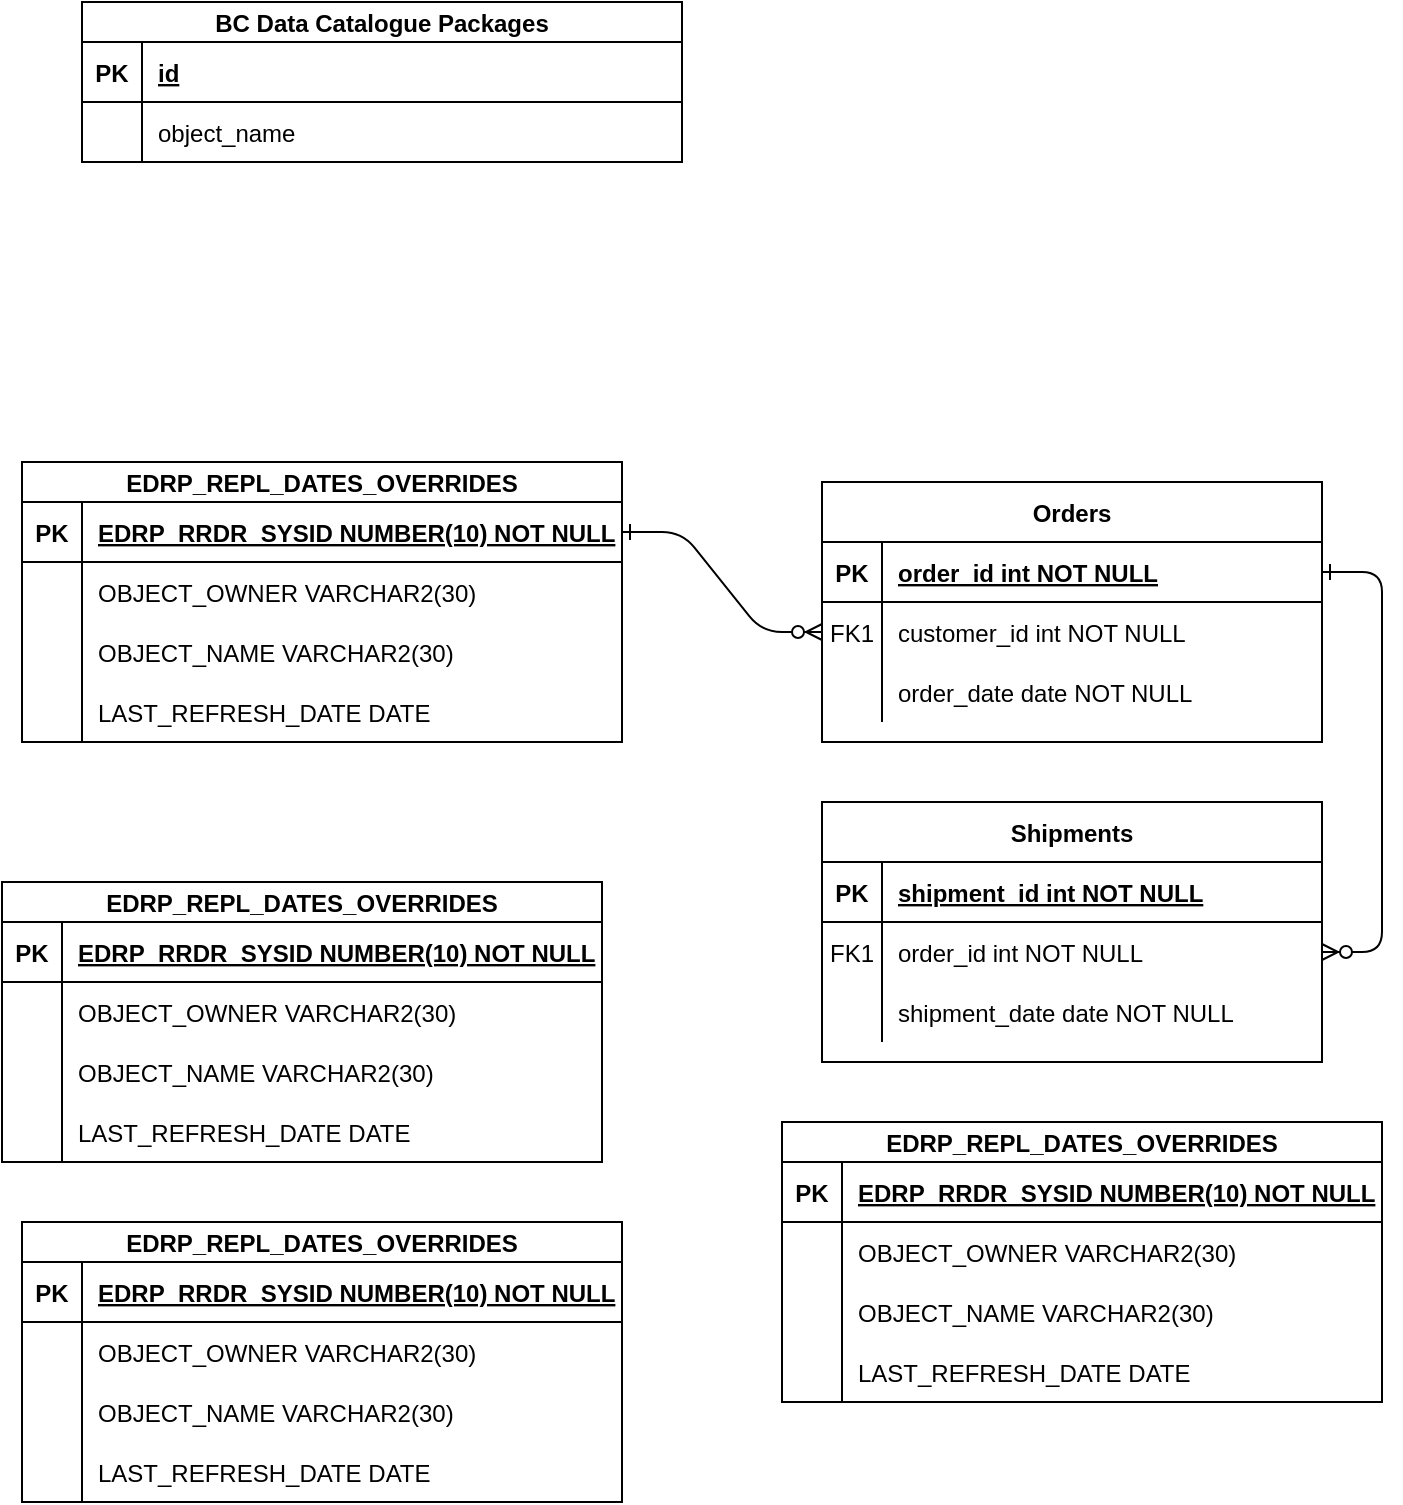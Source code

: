 <mxfile version="13.7.7" type="github">
  <diagram id="R2lEEEUBdFMjLlhIrx00" name="Page-1">
    <mxGraphModel dx="1550" dy="1813" grid="1" gridSize="10" guides="1" tooltips="1" connect="1" arrows="1" fold="1" page="1" pageScale="1" pageWidth="850" pageHeight="1100" math="0" shadow="0" extFonts="Permanent Marker^https://fonts.googleapis.com/css?family=Permanent+Marker">
      <root>
        <mxCell id="0" />
        <mxCell id="1" parent="0" />
        <mxCell id="C-vyLk0tnHw3VtMMgP7b-1" value="" style="edgeStyle=entityRelationEdgeStyle;endArrow=ERzeroToMany;startArrow=ERone;endFill=1;startFill=0;" parent="1" source="C-vyLk0tnHw3VtMMgP7b-24" target="C-vyLk0tnHw3VtMMgP7b-6" edge="1">
          <mxGeometry width="100" height="100" relative="1" as="geometry">
            <mxPoint x="340" y="720" as="sourcePoint" />
            <mxPoint x="440" y="620" as="targetPoint" />
          </mxGeometry>
        </mxCell>
        <mxCell id="C-vyLk0tnHw3VtMMgP7b-12" value="" style="edgeStyle=entityRelationEdgeStyle;endArrow=ERzeroToMany;startArrow=ERone;endFill=1;startFill=0;" parent="1" source="C-vyLk0tnHw3VtMMgP7b-3" target="C-vyLk0tnHw3VtMMgP7b-17" edge="1">
          <mxGeometry width="100" height="100" relative="1" as="geometry">
            <mxPoint x="400" y="180" as="sourcePoint" />
            <mxPoint x="460" y="205" as="targetPoint" />
          </mxGeometry>
        </mxCell>
        <mxCell id="C-vyLk0tnHw3VtMMgP7b-2" value="Orders" style="shape=table;startSize=30;container=1;collapsible=1;childLayout=tableLayout;fixedRows=1;rowLines=0;fontStyle=1;align=center;resizeLast=1;" parent="1" vertex="1">
          <mxGeometry x="450" y="120" width="250" height="130" as="geometry" />
        </mxCell>
        <mxCell id="C-vyLk0tnHw3VtMMgP7b-3" value="" style="shape=partialRectangle;collapsible=0;dropTarget=0;pointerEvents=0;fillColor=none;points=[[0,0.5],[1,0.5]];portConstraint=eastwest;top=0;left=0;right=0;bottom=1;" parent="C-vyLk0tnHw3VtMMgP7b-2" vertex="1">
          <mxGeometry y="30" width="250" height="30" as="geometry" />
        </mxCell>
        <mxCell id="C-vyLk0tnHw3VtMMgP7b-4" value="PK" style="shape=partialRectangle;overflow=hidden;connectable=0;fillColor=none;top=0;left=0;bottom=0;right=0;fontStyle=1;" parent="C-vyLk0tnHw3VtMMgP7b-3" vertex="1">
          <mxGeometry width="30" height="30" as="geometry" />
        </mxCell>
        <mxCell id="C-vyLk0tnHw3VtMMgP7b-5" value="order_id int NOT NULL " style="shape=partialRectangle;overflow=hidden;connectable=0;fillColor=none;top=0;left=0;bottom=0;right=0;align=left;spacingLeft=6;fontStyle=5;" parent="C-vyLk0tnHw3VtMMgP7b-3" vertex="1">
          <mxGeometry x="30" width="220" height="30" as="geometry" />
        </mxCell>
        <mxCell id="C-vyLk0tnHw3VtMMgP7b-6" value="" style="shape=partialRectangle;collapsible=0;dropTarget=0;pointerEvents=0;fillColor=none;points=[[0,0.5],[1,0.5]];portConstraint=eastwest;top=0;left=0;right=0;bottom=0;" parent="C-vyLk0tnHw3VtMMgP7b-2" vertex="1">
          <mxGeometry y="60" width="250" height="30" as="geometry" />
        </mxCell>
        <mxCell id="C-vyLk0tnHw3VtMMgP7b-7" value="FK1" style="shape=partialRectangle;overflow=hidden;connectable=0;fillColor=none;top=0;left=0;bottom=0;right=0;" parent="C-vyLk0tnHw3VtMMgP7b-6" vertex="1">
          <mxGeometry width="30" height="30" as="geometry" />
        </mxCell>
        <mxCell id="C-vyLk0tnHw3VtMMgP7b-8" value="customer_id int NOT NULL" style="shape=partialRectangle;overflow=hidden;connectable=0;fillColor=none;top=0;left=0;bottom=0;right=0;align=left;spacingLeft=6;" parent="C-vyLk0tnHw3VtMMgP7b-6" vertex="1">
          <mxGeometry x="30" width="220" height="30" as="geometry" />
        </mxCell>
        <mxCell id="C-vyLk0tnHw3VtMMgP7b-9" value="" style="shape=partialRectangle;collapsible=0;dropTarget=0;pointerEvents=0;fillColor=none;points=[[0,0.5],[1,0.5]];portConstraint=eastwest;top=0;left=0;right=0;bottom=0;" parent="C-vyLk0tnHw3VtMMgP7b-2" vertex="1">
          <mxGeometry y="90" width="250" height="30" as="geometry" />
        </mxCell>
        <mxCell id="C-vyLk0tnHw3VtMMgP7b-10" value="" style="shape=partialRectangle;overflow=hidden;connectable=0;fillColor=none;top=0;left=0;bottom=0;right=0;" parent="C-vyLk0tnHw3VtMMgP7b-9" vertex="1">
          <mxGeometry width="30" height="30" as="geometry" />
        </mxCell>
        <mxCell id="C-vyLk0tnHw3VtMMgP7b-11" value="order_date date NOT NULL" style="shape=partialRectangle;overflow=hidden;connectable=0;fillColor=none;top=0;left=0;bottom=0;right=0;align=left;spacingLeft=6;" parent="C-vyLk0tnHw3VtMMgP7b-9" vertex="1">
          <mxGeometry x="30" width="220" height="30" as="geometry" />
        </mxCell>
        <mxCell id="C-vyLk0tnHw3VtMMgP7b-13" value="Shipments" style="shape=table;startSize=30;container=1;collapsible=1;childLayout=tableLayout;fixedRows=1;rowLines=0;fontStyle=1;align=center;resizeLast=1;" parent="1" vertex="1">
          <mxGeometry x="450" y="280" width="250" height="130" as="geometry" />
        </mxCell>
        <mxCell id="C-vyLk0tnHw3VtMMgP7b-14" value="" style="shape=partialRectangle;collapsible=0;dropTarget=0;pointerEvents=0;fillColor=none;points=[[0,0.5],[1,0.5]];portConstraint=eastwest;top=0;left=0;right=0;bottom=1;" parent="C-vyLk0tnHw3VtMMgP7b-13" vertex="1">
          <mxGeometry y="30" width="250" height="30" as="geometry" />
        </mxCell>
        <mxCell id="C-vyLk0tnHw3VtMMgP7b-15" value="PK" style="shape=partialRectangle;overflow=hidden;connectable=0;fillColor=none;top=0;left=0;bottom=0;right=0;fontStyle=1;" parent="C-vyLk0tnHw3VtMMgP7b-14" vertex="1">
          <mxGeometry width="30" height="30" as="geometry" />
        </mxCell>
        <mxCell id="C-vyLk0tnHw3VtMMgP7b-16" value="shipment_id int NOT NULL " style="shape=partialRectangle;overflow=hidden;connectable=0;fillColor=none;top=0;left=0;bottom=0;right=0;align=left;spacingLeft=6;fontStyle=5;" parent="C-vyLk0tnHw3VtMMgP7b-14" vertex="1">
          <mxGeometry x="30" width="220" height="30" as="geometry" />
        </mxCell>
        <mxCell id="C-vyLk0tnHw3VtMMgP7b-17" value="" style="shape=partialRectangle;collapsible=0;dropTarget=0;pointerEvents=0;fillColor=none;points=[[0,0.5],[1,0.5]];portConstraint=eastwest;top=0;left=0;right=0;bottom=0;" parent="C-vyLk0tnHw3VtMMgP7b-13" vertex="1">
          <mxGeometry y="60" width="250" height="30" as="geometry" />
        </mxCell>
        <mxCell id="C-vyLk0tnHw3VtMMgP7b-18" value="FK1" style="shape=partialRectangle;overflow=hidden;connectable=0;fillColor=none;top=0;left=0;bottom=0;right=0;" parent="C-vyLk0tnHw3VtMMgP7b-17" vertex="1">
          <mxGeometry width="30" height="30" as="geometry" />
        </mxCell>
        <mxCell id="C-vyLk0tnHw3VtMMgP7b-19" value="order_id int NOT NULL" style="shape=partialRectangle;overflow=hidden;connectable=0;fillColor=none;top=0;left=0;bottom=0;right=0;align=left;spacingLeft=6;" parent="C-vyLk0tnHw3VtMMgP7b-17" vertex="1">
          <mxGeometry x="30" width="220" height="30" as="geometry" />
        </mxCell>
        <mxCell id="C-vyLk0tnHw3VtMMgP7b-20" value="" style="shape=partialRectangle;collapsible=0;dropTarget=0;pointerEvents=0;fillColor=none;points=[[0,0.5],[1,0.5]];portConstraint=eastwest;top=0;left=0;right=0;bottom=0;" parent="C-vyLk0tnHw3VtMMgP7b-13" vertex="1">
          <mxGeometry y="90" width="250" height="30" as="geometry" />
        </mxCell>
        <mxCell id="C-vyLk0tnHw3VtMMgP7b-21" value="" style="shape=partialRectangle;overflow=hidden;connectable=0;fillColor=none;top=0;left=0;bottom=0;right=0;" parent="C-vyLk0tnHw3VtMMgP7b-20" vertex="1">
          <mxGeometry width="30" height="30" as="geometry" />
        </mxCell>
        <mxCell id="C-vyLk0tnHw3VtMMgP7b-22" value="shipment_date date NOT NULL" style="shape=partialRectangle;overflow=hidden;connectable=0;fillColor=none;top=0;left=0;bottom=0;right=0;align=left;spacingLeft=6;" parent="C-vyLk0tnHw3VtMMgP7b-20" vertex="1">
          <mxGeometry x="30" width="220" height="30" as="geometry" />
        </mxCell>
        <mxCell id="C-vyLk0tnHw3VtMMgP7b-23" value="EDRP_REPL_DATES_OVERRIDES" style="shape=table;startSize=20;container=1;collapsible=1;childLayout=tableLayout;fixedRows=1;rowLines=0;fontStyle=1;align=center;resizeLast=1;" parent="1" vertex="1">
          <mxGeometry x="50" y="110" width="300" height="140" as="geometry">
            <mxRectangle x="120" y="120" width="100" height="30" as="alternateBounds" />
          </mxGeometry>
        </mxCell>
        <mxCell id="C-vyLk0tnHw3VtMMgP7b-24" value="" style="shape=partialRectangle;collapsible=0;dropTarget=0;pointerEvents=0;fillColor=none;points=[[0,0.5],[1,0.5]];portConstraint=eastwest;top=0;left=0;right=0;bottom=1;" parent="C-vyLk0tnHw3VtMMgP7b-23" vertex="1">
          <mxGeometry y="20" width="300" height="30" as="geometry" />
        </mxCell>
        <mxCell id="C-vyLk0tnHw3VtMMgP7b-25" value="PK" style="shape=partialRectangle;overflow=hidden;connectable=0;fillColor=none;top=0;left=0;bottom=0;right=0;fontStyle=1;" parent="C-vyLk0tnHw3VtMMgP7b-24" vertex="1">
          <mxGeometry width="30" height="30" as="geometry" />
        </mxCell>
        <mxCell id="C-vyLk0tnHw3VtMMgP7b-26" value="EDRP_RRDR_SYSID NUMBER(10) NOT NULL" style="shape=partialRectangle;overflow=hidden;connectable=0;fillColor=none;top=0;left=0;bottom=0;right=0;align=left;spacingLeft=6;fontStyle=5;" parent="C-vyLk0tnHw3VtMMgP7b-24" vertex="1">
          <mxGeometry x="30" width="270" height="30" as="geometry" />
        </mxCell>
        <mxCell id="-gFBIiaaTFmmzirVs_EE-1" value="" style="shape=partialRectangle;collapsible=0;dropTarget=0;pointerEvents=0;fillColor=none;points=[[0,0.5],[1,0.5]];portConstraint=eastwest;top=0;left=0;right=0;bottom=0;" vertex="1" parent="C-vyLk0tnHw3VtMMgP7b-23">
          <mxGeometry y="50" width="300" height="30" as="geometry" />
        </mxCell>
        <mxCell id="-gFBIiaaTFmmzirVs_EE-2" value="" style="shape=partialRectangle;overflow=hidden;connectable=0;fillColor=none;top=0;left=0;bottom=0;right=0;" vertex="1" parent="-gFBIiaaTFmmzirVs_EE-1">
          <mxGeometry width="30" height="30" as="geometry" />
        </mxCell>
        <mxCell id="-gFBIiaaTFmmzirVs_EE-3" value="OBJECT_OWNER VARCHAR2(30)" style="shape=partialRectangle;overflow=hidden;connectable=0;fillColor=none;top=0;left=0;bottom=0;right=0;align=left;spacingLeft=6;" vertex="1" parent="-gFBIiaaTFmmzirVs_EE-1">
          <mxGeometry x="30" width="270" height="30" as="geometry" />
        </mxCell>
        <mxCell id="-gFBIiaaTFmmzirVs_EE-4" value="" style="shape=partialRectangle;collapsible=0;dropTarget=0;pointerEvents=0;fillColor=none;points=[[0,0.5],[1,0.5]];portConstraint=eastwest;top=0;left=0;right=0;bottom=0;" vertex="1" parent="C-vyLk0tnHw3VtMMgP7b-23">
          <mxGeometry y="80" width="300" height="30" as="geometry" />
        </mxCell>
        <mxCell id="-gFBIiaaTFmmzirVs_EE-5" value="" style="shape=partialRectangle;overflow=hidden;connectable=0;fillColor=none;top=0;left=0;bottom=0;right=0;" vertex="1" parent="-gFBIiaaTFmmzirVs_EE-4">
          <mxGeometry width="30" height="30" as="geometry" />
        </mxCell>
        <mxCell id="-gFBIiaaTFmmzirVs_EE-6" value="OBJECT_NAME VARCHAR2(30)" style="shape=partialRectangle;overflow=hidden;connectable=0;fillColor=none;top=0;left=0;bottom=0;right=0;align=left;spacingLeft=6;" vertex="1" parent="-gFBIiaaTFmmzirVs_EE-4">
          <mxGeometry x="30" width="270" height="30" as="geometry" />
        </mxCell>
        <mxCell id="C-vyLk0tnHw3VtMMgP7b-27" value="" style="shape=partialRectangle;collapsible=0;dropTarget=0;pointerEvents=0;fillColor=none;points=[[0,0.5],[1,0.5]];portConstraint=eastwest;top=0;left=0;right=0;bottom=0;" parent="C-vyLk0tnHw3VtMMgP7b-23" vertex="1">
          <mxGeometry y="110" width="300" height="30" as="geometry" />
        </mxCell>
        <mxCell id="C-vyLk0tnHw3VtMMgP7b-28" value="" style="shape=partialRectangle;overflow=hidden;connectable=0;fillColor=none;top=0;left=0;bottom=0;right=0;" parent="C-vyLk0tnHw3VtMMgP7b-27" vertex="1">
          <mxGeometry width="30" height="30" as="geometry" />
        </mxCell>
        <mxCell id="C-vyLk0tnHw3VtMMgP7b-29" value="LAST_REFRESH_DATE DATE" style="shape=partialRectangle;overflow=hidden;connectable=0;fillColor=none;top=0;left=0;bottom=0;right=0;align=left;spacingLeft=6;" parent="C-vyLk0tnHw3VtMMgP7b-27" vertex="1">
          <mxGeometry x="30" width="270" height="30" as="geometry" />
        </mxCell>
        <mxCell id="-gFBIiaaTFmmzirVs_EE-8" value="EDRP_REPL_DATES_OVERRIDES" style="shape=table;startSize=20;container=1;collapsible=1;childLayout=tableLayout;fixedRows=1;rowLines=0;fontStyle=1;align=center;resizeLast=1;" vertex="1" parent="1">
          <mxGeometry x="40" y="320" width="300" height="140" as="geometry">
            <mxRectangle x="120" y="120" width="100" height="30" as="alternateBounds" />
          </mxGeometry>
        </mxCell>
        <mxCell id="-gFBIiaaTFmmzirVs_EE-9" value="" style="shape=partialRectangle;collapsible=0;dropTarget=0;pointerEvents=0;fillColor=none;points=[[0,0.5],[1,0.5]];portConstraint=eastwest;top=0;left=0;right=0;bottom=1;" vertex="1" parent="-gFBIiaaTFmmzirVs_EE-8">
          <mxGeometry y="20" width="300" height="30" as="geometry" />
        </mxCell>
        <mxCell id="-gFBIiaaTFmmzirVs_EE-10" value="PK" style="shape=partialRectangle;overflow=hidden;connectable=0;fillColor=none;top=0;left=0;bottom=0;right=0;fontStyle=1;" vertex="1" parent="-gFBIiaaTFmmzirVs_EE-9">
          <mxGeometry width="30" height="30" as="geometry" />
        </mxCell>
        <mxCell id="-gFBIiaaTFmmzirVs_EE-11" value="EDRP_RRDR_SYSID NUMBER(10) NOT NULL" style="shape=partialRectangle;overflow=hidden;connectable=0;fillColor=none;top=0;left=0;bottom=0;right=0;align=left;spacingLeft=6;fontStyle=5;" vertex="1" parent="-gFBIiaaTFmmzirVs_EE-9">
          <mxGeometry x="30" width="270" height="30" as="geometry" />
        </mxCell>
        <mxCell id="-gFBIiaaTFmmzirVs_EE-12" value="" style="shape=partialRectangle;collapsible=0;dropTarget=0;pointerEvents=0;fillColor=none;points=[[0,0.5],[1,0.5]];portConstraint=eastwest;top=0;left=0;right=0;bottom=0;" vertex="1" parent="-gFBIiaaTFmmzirVs_EE-8">
          <mxGeometry y="50" width="300" height="30" as="geometry" />
        </mxCell>
        <mxCell id="-gFBIiaaTFmmzirVs_EE-13" value="" style="shape=partialRectangle;overflow=hidden;connectable=0;fillColor=none;top=0;left=0;bottom=0;right=0;" vertex="1" parent="-gFBIiaaTFmmzirVs_EE-12">
          <mxGeometry width="30" height="30" as="geometry" />
        </mxCell>
        <mxCell id="-gFBIiaaTFmmzirVs_EE-14" value="OBJECT_OWNER VARCHAR2(30)" style="shape=partialRectangle;overflow=hidden;connectable=0;fillColor=none;top=0;left=0;bottom=0;right=0;align=left;spacingLeft=6;" vertex="1" parent="-gFBIiaaTFmmzirVs_EE-12">
          <mxGeometry x="30" width="270" height="30" as="geometry" />
        </mxCell>
        <mxCell id="-gFBIiaaTFmmzirVs_EE-15" value="" style="shape=partialRectangle;collapsible=0;dropTarget=0;pointerEvents=0;fillColor=none;points=[[0,0.5],[1,0.5]];portConstraint=eastwest;top=0;left=0;right=0;bottom=0;" vertex="1" parent="-gFBIiaaTFmmzirVs_EE-8">
          <mxGeometry y="80" width="300" height="30" as="geometry" />
        </mxCell>
        <mxCell id="-gFBIiaaTFmmzirVs_EE-16" value="" style="shape=partialRectangle;overflow=hidden;connectable=0;fillColor=none;top=0;left=0;bottom=0;right=0;" vertex="1" parent="-gFBIiaaTFmmzirVs_EE-15">
          <mxGeometry width="30" height="30" as="geometry" />
        </mxCell>
        <mxCell id="-gFBIiaaTFmmzirVs_EE-17" value="OBJECT_NAME VARCHAR2(30)" style="shape=partialRectangle;overflow=hidden;connectable=0;fillColor=none;top=0;left=0;bottom=0;right=0;align=left;spacingLeft=6;" vertex="1" parent="-gFBIiaaTFmmzirVs_EE-15">
          <mxGeometry x="30" width="270" height="30" as="geometry" />
        </mxCell>
        <mxCell id="-gFBIiaaTFmmzirVs_EE-18" value="" style="shape=partialRectangle;collapsible=0;dropTarget=0;pointerEvents=0;fillColor=none;points=[[0,0.5],[1,0.5]];portConstraint=eastwest;top=0;left=0;right=0;bottom=0;" vertex="1" parent="-gFBIiaaTFmmzirVs_EE-8">
          <mxGeometry y="110" width="300" height="30" as="geometry" />
        </mxCell>
        <mxCell id="-gFBIiaaTFmmzirVs_EE-19" value="" style="shape=partialRectangle;overflow=hidden;connectable=0;fillColor=none;top=0;left=0;bottom=0;right=0;" vertex="1" parent="-gFBIiaaTFmmzirVs_EE-18">
          <mxGeometry width="30" height="30" as="geometry" />
        </mxCell>
        <mxCell id="-gFBIiaaTFmmzirVs_EE-20" value="LAST_REFRESH_DATE DATE" style="shape=partialRectangle;overflow=hidden;connectable=0;fillColor=none;top=0;left=0;bottom=0;right=0;align=left;spacingLeft=6;" vertex="1" parent="-gFBIiaaTFmmzirVs_EE-18">
          <mxGeometry x="30" width="270" height="30" as="geometry" />
        </mxCell>
        <mxCell id="-gFBIiaaTFmmzirVs_EE-21" value="EDRP_REPL_DATES_OVERRIDES" style="shape=table;startSize=20;container=1;collapsible=1;childLayout=tableLayout;fixedRows=1;rowLines=0;fontStyle=1;align=center;resizeLast=1;" vertex="1" parent="1">
          <mxGeometry x="430" y="440" width="300" height="140" as="geometry">
            <mxRectangle x="120" y="120" width="100" height="30" as="alternateBounds" />
          </mxGeometry>
        </mxCell>
        <mxCell id="-gFBIiaaTFmmzirVs_EE-22" value="" style="shape=partialRectangle;collapsible=0;dropTarget=0;pointerEvents=0;fillColor=none;points=[[0,0.5],[1,0.5]];portConstraint=eastwest;top=0;left=0;right=0;bottom=1;" vertex="1" parent="-gFBIiaaTFmmzirVs_EE-21">
          <mxGeometry y="20" width="300" height="30" as="geometry" />
        </mxCell>
        <mxCell id="-gFBIiaaTFmmzirVs_EE-23" value="PK" style="shape=partialRectangle;overflow=hidden;connectable=0;fillColor=none;top=0;left=0;bottom=0;right=0;fontStyle=1;" vertex="1" parent="-gFBIiaaTFmmzirVs_EE-22">
          <mxGeometry width="30" height="30" as="geometry" />
        </mxCell>
        <mxCell id="-gFBIiaaTFmmzirVs_EE-24" value="EDRP_RRDR_SYSID NUMBER(10) NOT NULL" style="shape=partialRectangle;overflow=hidden;connectable=0;fillColor=none;top=0;left=0;bottom=0;right=0;align=left;spacingLeft=6;fontStyle=5;" vertex="1" parent="-gFBIiaaTFmmzirVs_EE-22">
          <mxGeometry x="30" width="270" height="30" as="geometry" />
        </mxCell>
        <mxCell id="-gFBIiaaTFmmzirVs_EE-25" value="" style="shape=partialRectangle;collapsible=0;dropTarget=0;pointerEvents=0;fillColor=none;points=[[0,0.5],[1,0.5]];portConstraint=eastwest;top=0;left=0;right=0;bottom=0;" vertex="1" parent="-gFBIiaaTFmmzirVs_EE-21">
          <mxGeometry y="50" width="300" height="30" as="geometry" />
        </mxCell>
        <mxCell id="-gFBIiaaTFmmzirVs_EE-26" value="" style="shape=partialRectangle;overflow=hidden;connectable=0;fillColor=none;top=0;left=0;bottom=0;right=0;" vertex="1" parent="-gFBIiaaTFmmzirVs_EE-25">
          <mxGeometry width="30" height="30" as="geometry" />
        </mxCell>
        <mxCell id="-gFBIiaaTFmmzirVs_EE-27" value="OBJECT_OWNER VARCHAR2(30)" style="shape=partialRectangle;overflow=hidden;connectable=0;fillColor=none;top=0;left=0;bottom=0;right=0;align=left;spacingLeft=6;" vertex="1" parent="-gFBIiaaTFmmzirVs_EE-25">
          <mxGeometry x="30" width="270" height="30" as="geometry" />
        </mxCell>
        <mxCell id="-gFBIiaaTFmmzirVs_EE-28" value="" style="shape=partialRectangle;collapsible=0;dropTarget=0;pointerEvents=0;fillColor=none;points=[[0,0.5],[1,0.5]];portConstraint=eastwest;top=0;left=0;right=0;bottom=0;" vertex="1" parent="-gFBIiaaTFmmzirVs_EE-21">
          <mxGeometry y="80" width="300" height="30" as="geometry" />
        </mxCell>
        <mxCell id="-gFBIiaaTFmmzirVs_EE-29" value="" style="shape=partialRectangle;overflow=hidden;connectable=0;fillColor=none;top=0;left=0;bottom=0;right=0;" vertex="1" parent="-gFBIiaaTFmmzirVs_EE-28">
          <mxGeometry width="30" height="30" as="geometry" />
        </mxCell>
        <mxCell id="-gFBIiaaTFmmzirVs_EE-30" value="OBJECT_NAME VARCHAR2(30)" style="shape=partialRectangle;overflow=hidden;connectable=0;fillColor=none;top=0;left=0;bottom=0;right=0;align=left;spacingLeft=6;" vertex="1" parent="-gFBIiaaTFmmzirVs_EE-28">
          <mxGeometry x="30" width="270" height="30" as="geometry" />
        </mxCell>
        <mxCell id="-gFBIiaaTFmmzirVs_EE-31" value="" style="shape=partialRectangle;collapsible=0;dropTarget=0;pointerEvents=0;fillColor=none;points=[[0,0.5],[1,0.5]];portConstraint=eastwest;top=0;left=0;right=0;bottom=0;" vertex="1" parent="-gFBIiaaTFmmzirVs_EE-21">
          <mxGeometry y="110" width="300" height="30" as="geometry" />
        </mxCell>
        <mxCell id="-gFBIiaaTFmmzirVs_EE-32" value="" style="shape=partialRectangle;overflow=hidden;connectable=0;fillColor=none;top=0;left=0;bottom=0;right=0;" vertex="1" parent="-gFBIiaaTFmmzirVs_EE-31">
          <mxGeometry width="30" height="30" as="geometry" />
        </mxCell>
        <mxCell id="-gFBIiaaTFmmzirVs_EE-33" value="LAST_REFRESH_DATE DATE" style="shape=partialRectangle;overflow=hidden;connectable=0;fillColor=none;top=0;left=0;bottom=0;right=0;align=left;spacingLeft=6;" vertex="1" parent="-gFBIiaaTFmmzirVs_EE-31">
          <mxGeometry x="30" width="270" height="30" as="geometry" />
        </mxCell>
        <mxCell id="-gFBIiaaTFmmzirVs_EE-34" value="EDRP_REPL_DATES_OVERRIDES" style="shape=table;startSize=20;container=1;collapsible=1;childLayout=tableLayout;fixedRows=1;rowLines=0;fontStyle=1;align=center;resizeLast=1;" vertex="1" parent="1">
          <mxGeometry x="50" y="490" width="300" height="140" as="geometry">
            <mxRectangle x="120" y="120" width="100" height="30" as="alternateBounds" />
          </mxGeometry>
        </mxCell>
        <mxCell id="-gFBIiaaTFmmzirVs_EE-35" value="" style="shape=partialRectangle;collapsible=0;dropTarget=0;pointerEvents=0;fillColor=none;points=[[0,0.5],[1,0.5]];portConstraint=eastwest;top=0;left=0;right=0;bottom=1;" vertex="1" parent="-gFBIiaaTFmmzirVs_EE-34">
          <mxGeometry y="20" width="300" height="30" as="geometry" />
        </mxCell>
        <mxCell id="-gFBIiaaTFmmzirVs_EE-36" value="PK" style="shape=partialRectangle;overflow=hidden;connectable=0;fillColor=none;top=0;left=0;bottom=0;right=0;fontStyle=1;" vertex="1" parent="-gFBIiaaTFmmzirVs_EE-35">
          <mxGeometry width="30" height="30" as="geometry" />
        </mxCell>
        <mxCell id="-gFBIiaaTFmmzirVs_EE-37" value="EDRP_RRDR_SYSID NUMBER(10) NOT NULL" style="shape=partialRectangle;overflow=hidden;connectable=0;fillColor=none;top=0;left=0;bottom=0;right=0;align=left;spacingLeft=6;fontStyle=5;" vertex="1" parent="-gFBIiaaTFmmzirVs_EE-35">
          <mxGeometry x="30" width="270" height="30" as="geometry" />
        </mxCell>
        <mxCell id="-gFBIiaaTFmmzirVs_EE-38" value="" style="shape=partialRectangle;collapsible=0;dropTarget=0;pointerEvents=0;fillColor=none;points=[[0,0.5],[1,0.5]];portConstraint=eastwest;top=0;left=0;right=0;bottom=0;" vertex="1" parent="-gFBIiaaTFmmzirVs_EE-34">
          <mxGeometry y="50" width="300" height="30" as="geometry" />
        </mxCell>
        <mxCell id="-gFBIiaaTFmmzirVs_EE-39" value="" style="shape=partialRectangle;overflow=hidden;connectable=0;fillColor=none;top=0;left=0;bottom=0;right=0;" vertex="1" parent="-gFBIiaaTFmmzirVs_EE-38">
          <mxGeometry width="30" height="30" as="geometry" />
        </mxCell>
        <mxCell id="-gFBIiaaTFmmzirVs_EE-40" value="OBJECT_OWNER VARCHAR2(30)" style="shape=partialRectangle;overflow=hidden;connectable=0;fillColor=none;top=0;left=0;bottom=0;right=0;align=left;spacingLeft=6;" vertex="1" parent="-gFBIiaaTFmmzirVs_EE-38">
          <mxGeometry x="30" width="270" height="30" as="geometry" />
        </mxCell>
        <mxCell id="-gFBIiaaTFmmzirVs_EE-41" value="" style="shape=partialRectangle;collapsible=0;dropTarget=0;pointerEvents=0;fillColor=none;points=[[0,0.5],[1,0.5]];portConstraint=eastwest;top=0;left=0;right=0;bottom=0;" vertex="1" parent="-gFBIiaaTFmmzirVs_EE-34">
          <mxGeometry y="80" width="300" height="30" as="geometry" />
        </mxCell>
        <mxCell id="-gFBIiaaTFmmzirVs_EE-42" value="" style="shape=partialRectangle;overflow=hidden;connectable=0;fillColor=none;top=0;left=0;bottom=0;right=0;" vertex="1" parent="-gFBIiaaTFmmzirVs_EE-41">
          <mxGeometry width="30" height="30" as="geometry" />
        </mxCell>
        <mxCell id="-gFBIiaaTFmmzirVs_EE-43" value="OBJECT_NAME VARCHAR2(30)" style="shape=partialRectangle;overflow=hidden;connectable=0;fillColor=none;top=0;left=0;bottom=0;right=0;align=left;spacingLeft=6;" vertex="1" parent="-gFBIiaaTFmmzirVs_EE-41">
          <mxGeometry x="30" width="270" height="30" as="geometry" />
        </mxCell>
        <mxCell id="-gFBIiaaTFmmzirVs_EE-44" value="" style="shape=partialRectangle;collapsible=0;dropTarget=0;pointerEvents=0;fillColor=none;points=[[0,0.5],[1,0.5]];portConstraint=eastwest;top=0;left=0;right=0;bottom=0;" vertex="1" parent="-gFBIiaaTFmmzirVs_EE-34">
          <mxGeometry y="110" width="300" height="30" as="geometry" />
        </mxCell>
        <mxCell id="-gFBIiaaTFmmzirVs_EE-45" value="" style="shape=partialRectangle;overflow=hidden;connectable=0;fillColor=none;top=0;left=0;bottom=0;right=0;" vertex="1" parent="-gFBIiaaTFmmzirVs_EE-44">
          <mxGeometry width="30" height="30" as="geometry" />
        </mxCell>
        <mxCell id="-gFBIiaaTFmmzirVs_EE-46" value="LAST_REFRESH_DATE DATE" style="shape=partialRectangle;overflow=hidden;connectable=0;fillColor=none;top=0;left=0;bottom=0;right=0;align=left;spacingLeft=6;" vertex="1" parent="-gFBIiaaTFmmzirVs_EE-44">
          <mxGeometry x="30" width="270" height="30" as="geometry" />
        </mxCell>
        <mxCell id="-gFBIiaaTFmmzirVs_EE-47" value="BC Data Catalogue Packages" style="shape=table;startSize=20;container=1;collapsible=1;childLayout=tableLayout;fixedRows=1;rowLines=0;fontStyle=1;align=center;resizeLast=1;" vertex="1" parent="1">
          <mxGeometry x="80" y="-120" width="300" height="80" as="geometry">
            <mxRectangle x="120" y="120" width="100" height="30" as="alternateBounds" />
          </mxGeometry>
        </mxCell>
        <mxCell id="-gFBIiaaTFmmzirVs_EE-60" value="" style="shape=partialRectangle;collapsible=0;dropTarget=0;pointerEvents=0;fillColor=none;points=[[0,0.5],[1,0.5]];portConstraint=eastwest;top=0;left=0;right=0;bottom=1;" vertex="1" parent="-gFBIiaaTFmmzirVs_EE-47">
          <mxGeometry y="20" width="300" height="30" as="geometry" />
        </mxCell>
        <mxCell id="-gFBIiaaTFmmzirVs_EE-61" value="PK" style="shape=partialRectangle;overflow=hidden;connectable=0;fillColor=none;top=0;left=0;bottom=0;right=0;fontStyle=1;" vertex="1" parent="-gFBIiaaTFmmzirVs_EE-60">
          <mxGeometry width="30" height="30" as="geometry" />
        </mxCell>
        <mxCell id="-gFBIiaaTFmmzirVs_EE-62" value="id" style="shape=partialRectangle;overflow=hidden;connectable=0;fillColor=none;top=0;left=0;bottom=0;right=0;align=left;spacingLeft=6;fontStyle=5;" vertex="1" parent="-gFBIiaaTFmmzirVs_EE-60">
          <mxGeometry x="30" width="270" height="30" as="geometry" />
        </mxCell>
        <mxCell id="-gFBIiaaTFmmzirVs_EE-51" value="" style="shape=partialRectangle;collapsible=0;dropTarget=0;pointerEvents=0;fillColor=none;points=[[0,0.5],[1,0.5]];portConstraint=eastwest;top=0;left=0;right=0;bottom=0;" vertex="1" parent="-gFBIiaaTFmmzirVs_EE-47">
          <mxGeometry y="50" width="300" height="30" as="geometry" />
        </mxCell>
        <mxCell id="-gFBIiaaTFmmzirVs_EE-52" value="" style="shape=partialRectangle;overflow=hidden;connectable=0;fillColor=none;top=0;left=0;bottom=0;right=0;" vertex="1" parent="-gFBIiaaTFmmzirVs_EE-51">
          <mxGeometry width="30" height="30" as="geometry" />
        </mxCell>
        <mxCell id="-gFBIiaaTFmmzirVs_EE-53" value="object_name" style="shape=partialRectangle;overflow=hidden;connectable=0;fillColor=none;top=0;left=0;bottom=0;right=0;align=left;spacingLeft=6;" vertex="1" parent="-gFBIiaaTFmmzirVs_EE-51">
          <mxGeometry x="30" width="270" height="30" as="geometry" />
        </mxCell>
      </root>
    </mxGraphModel>
  </diagram>
</mxfile>
